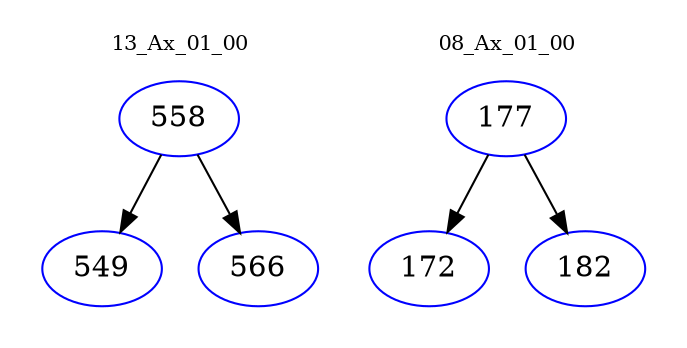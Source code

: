 digraph{
subgraph cluster_0 {
color = white
label = "13_Ax_01_00";
fontsize=10;
T0_558 [label="558", color="blue"]
T0_558 -> T0_549 [color="black"]
T0_549 [label="549", color="blue"]
T0_558 -> T0_566 [color="black"]
T0_566 [label="566", color="blue"]
}
subgraph cluster_1 {
color = white
label = "08_Ax_01_00";
fontsize=10;
T1_177 [label="177", color="blue"]
T1_177 -> T1_172 [color="black"]
T1_172 [label="172", color="blue"]
T1_177 -> T1_182 [color="black"]
T1_182 [label="182", color="blue"]
}
}
